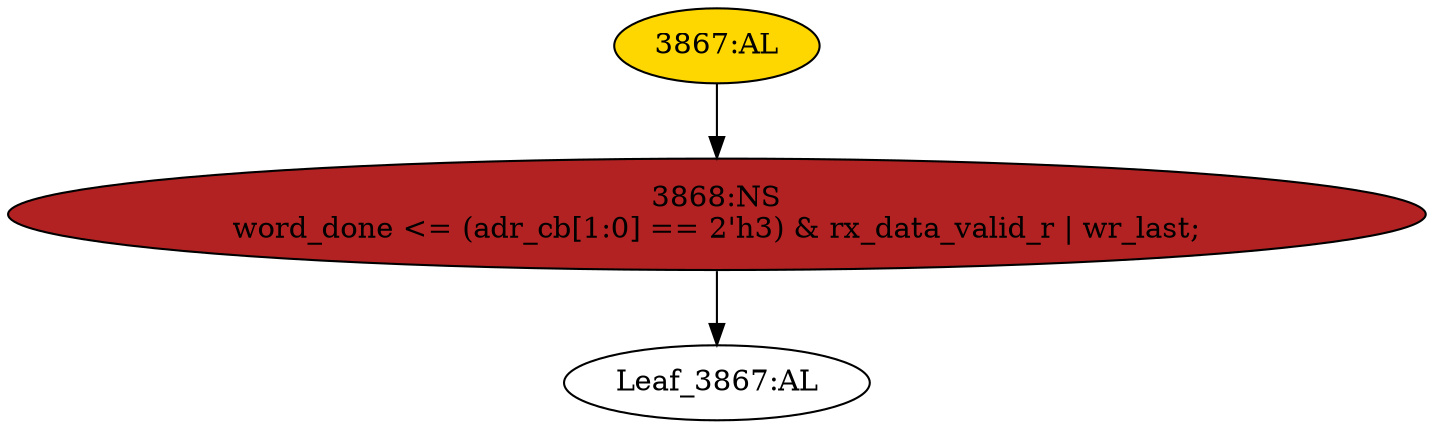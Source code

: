 strict digraph "" {
	node [label="\N"];
	"Leaf_3867:AL"	 [def_var="['word_done']",
		label="Leaf_3867:AL"];
	"3868:NS"	 [ast="<pyverilog.vparser.ast.NonblockingSubstitution object at 0x7f13b5578fd0>",
		fillcolor=firebrick,
		label="3868:NS
word_done <= (adr_cb[1:0] == 2'h3) & rx_data_valid_r | wr_last;",
		statements="[<pyverilog.vparser.ast.NonblockingSubstitution object at 0x7f13b5578fd0>]",
		style=filled,
		typ=NonblockingSubstitution];
	"3868:NS" -> "Leaf_3867:AL"	 [cond="[]",
		lineno=None];
	"3867:AL"	 [ast="<pyverilog.vparser.ast.Always object at 0x7f13b5596390>",
		clk_sens=True,
		fillcolor=gold,
		label="3867:AL",
		sens="['clk']",
		statements="[]",
		style=filled,
		typ=Always,
		use_var="['wr_last', 'rx_data_valid_r', 'adr_cb']"];
	"3867:AL" -> "3868:NS"	 [cond="[]",
		lineno=None];
}
